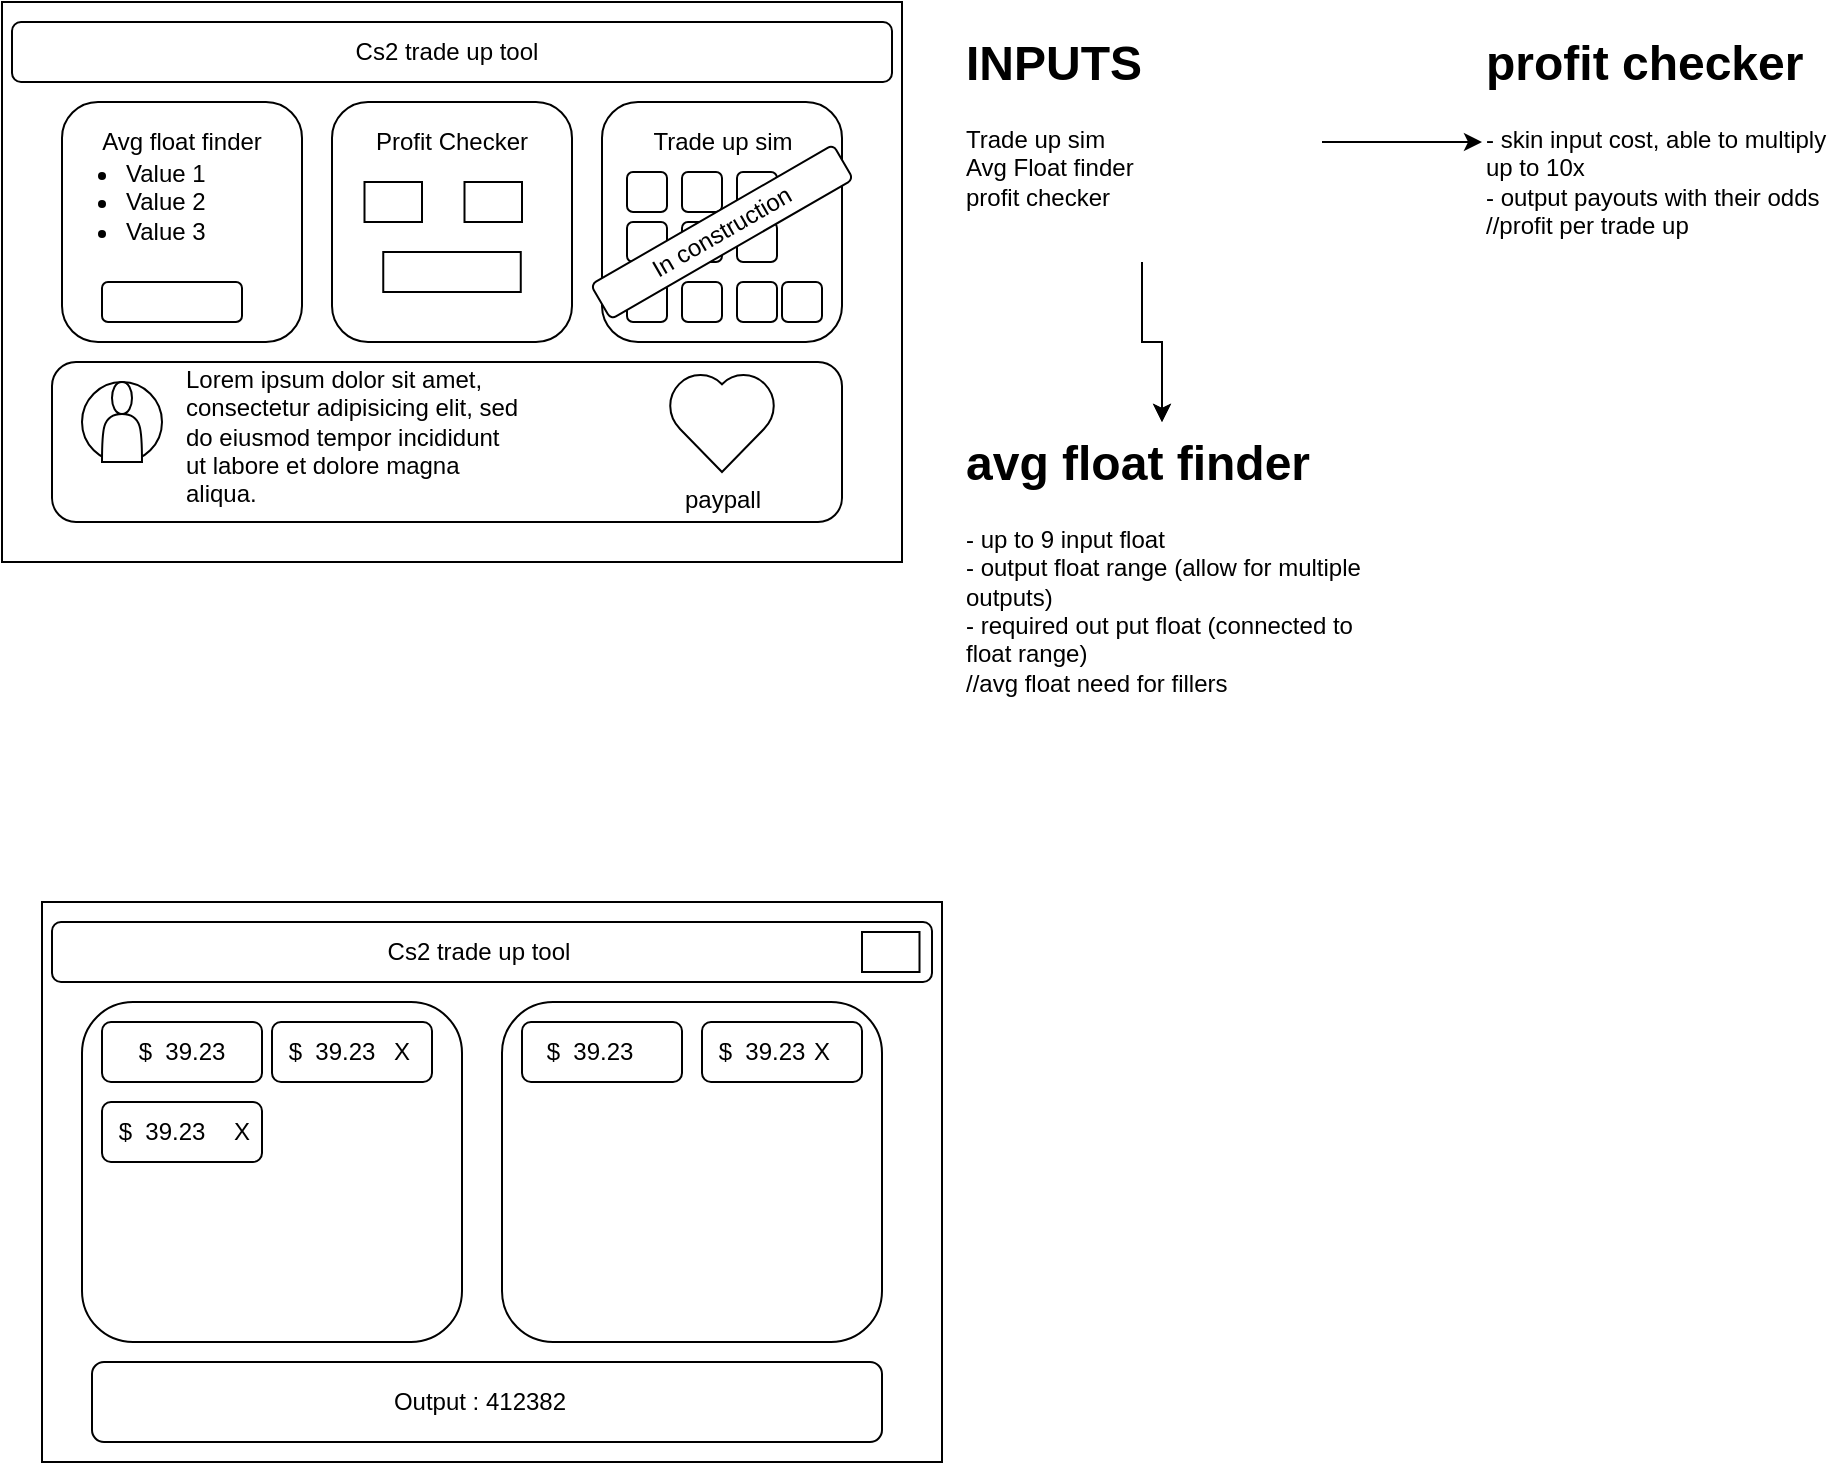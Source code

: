 <mxfile version="24.2.0" type="github">
  <diagram name="Page-1" id="qeSQRNwZgwfq0mH9npL3">
    <mxGraphModel dx="1434" dy="780" grid="1" gridSize="10" guides="1" tooltips="1" connect="1" arrows="1" fold="1" page="1" pageScale="1" pageWidth="850" pageHeight="1100" math="0" shadow="0">
      <root>
        <mxCell id="0" />
        <mxCell id="1" parent="0" />
        <mxCell id="iwS-jbj8646y6b36iZdh-3" value="" style="rounded=0;whiteSpace=wrap;html=1;" parent="1" vertex="1">
          <mxGeometry x="50" y="40" width="450" height="280" as="geometry" />
        </mxCell>
        <mxCell id="iwS-jbj8646y6b36iZdh-6" value="" style="edgeStyle=orthogonalEdgeStyle;rounded=0;orthogonalLoop=1;jettySize=auto;html=1;" parent="1" source="iwS-jbj8646y6b36iZdh-4" target="iwS-jbj8646y6b36iZdh-5" edge="1">
          <mxGeometry relative="1" as="geometry" />
        </mxCell>
        <mxCell id="iwS-jbj8646y6b36iZdh-8" value="" style="edgeStyle=orthogonalEdgeStyle;rounded=0;orthogonalLoop=1;jettySize=auto;html=1;" parent="1" source="iwS-jbj8646y6b36iZdh-4" target="iwS-jbj8646y6b36iZdh-7" edge="1">
          <mxGeometry relative="1" as="geometry" />
        </mxCell>
        <mxCell id="iwS-jbj8646y6b36iZdh-9" value="" style="edgeStyle=orthogonalEdgeStyle;rounded=0;orthogonalLoop=1;jettySize=auto;html=1;" parent="1" source="iwS-jbj8646y6b36iZdh-4" target="iwS-jbj8646y6b36iZdh-5" edge="1">
          <mxGeometry relative="1" as="geometry" />
        </mxCell>
        <mxCell id="iwS-jbj8646y6b36iZdh-4" value="&lt;h1 style=&quot;margin-top: 0px;&quot;&gt;INPUTS&lt;/h1&gt;&lt;div&gt;Trade up sim&lt;/div&gt;&lt;div&gt;Avg Float finder&lt;/div&gt;&lt;div&gt;profit checker&lt;/div&gt;" style="text;html=1;whiteSpace=wrap;overflow=hidden;rounded=0;" parent="1" vertex="1">
          <mxGeometry x="530" y="50" width="180" height="120" as="geometry" />
        </mxCell>
        <mxCell id="iwS-jbj8646y6b36iZdh-5" value="&lt;h1 style=&quot;margin-top: 0px;&quot;&gt;avg float finder&lt;/h1&gt;&lt;div&gt;- up to 9 input float&lt;/div&gt;&lt;div&gt;- output float range (allow for multiple outputs)&lt;/div&gt;&lt;div&gt;- required out put float (connected to float range)&lt;/div&gt;&lt;div&gt;//avg float need for fillers&lt;/div&gt;" style="text;html=1;whiteSpace=wrap;overflow=hidden;rounded=0;" parent="1" vertex="1">
          <mxGeometry x="530" y="250" width="200" height="140" as="geometry" />
        </mxCell>
        <mxCell id="iwS-jbj8646y6b36iZdh-7" value="&lt;h1 style=&quot;margin-top: 0px;&quot;&gt;profit checker&lt;/h1&gt;&lt;div&gt;- skin input cost, able to multiply up to 10x&lt;/div&gt;&lt;div&gt;- output payouts with their odds&lt;/div&gt;&lt;div&gt;//profit per trade up&lt;/div&gt;" style="text;html=1;whiteSpace=wrap;overflow=hidden;rounded=0;" parent="1" vertex="1">
          <mxGeometry x="790" y="50" width="180" height="120" as="geometry" />
        </mxCell>
        <mxCell id="iwS-jbj8646y6b36iZdh-13" value="" style="rounded=1;whiteSpace=wrap;html=1;" parent="1" vertex="1">
          <mxGeometry x="55" y="50" width="440" height="30" as="geometry" />
        </mxCell>
        <mxCell id="iwS-jbj8646y6b36iZdh-14" value="Cs2 trade up tool" style="text;html=1;align=center;verticalAlign=middle;whiteSpace=wrap;rounded=0;" parent="1" vertex="1">
          <mxGeometry x="215" y="50" width="115" height="30" as="geometry" />
        </mxCell>
        <mxCell id="iwS-jbj8646y6b36iZdh-15" value="" style="rounded=1;whiteSpace=wrap;html=1;" parent="1" vertex="1">
          <mxGeometry x="80" y="90" width="120" height="120" as="geometry" />
        </mxCell>
        <mxCell id="iwS-jbj8646y6b36iZdh-17" value="" style="rounded=1;whiteSpace=wrap;html=1;" parent="1" vertex="1">
          <mxGeometry x="215" y="90" width="120" height="120" as="geometry" />
        </mxCell>
        <mxCell id="iwS-jbj8646y6b36iZdh-18" value="" style="rounded=1;whiteSpace=wrap;html=1;" parent="1" vertex="1">
          <mxGeometry x="350" y="90" width="120" height="120" as="geometry" />
        </mxCell>
        <mxCell id="iwS-jbj8646y6b36iZdh-19" value="" style="rounded=1;whiteSpace=wrap;html=1;" parent="1" vertex="1">
          <mxGeometry x="75" y="220" width="395" height="80" as="geometry" />
        </mxCell>
        <mxCell id="iwS-jbj8646y6b36iZdh-20" value="" style="ellipse;whiteSpace=wrap;html=1;aspect=fixed;" parent="1" vertex="1">
          <mxGeometry x="90" y="230" width="40" height="40" as="geometry" />
        </mxCell>
        <mxCell id="iwS-jbj8646y6b36iZdh-21" value="&lt;h1 style=&quot;margin-top: 0px;&quot;&gt;&lt;br&gt;&lt;/h1&gt;&lt;p&gt;Lorem ipsum dolor sit amet, consectetur adipisicing elit, sed do eiusmod tempor incididunt ut labore et dolore magna aliqua.&lt;/p&gt;" style="text;html=1;whiteSpace=wrap;overflow=hidden;rounded=0;" parent="1" vertex="1">
          <mxGeometry x="140" y="170" width="170" height="120" as="geometry" />
        </mxCell>
        <mxCell id="iwS-jbj8646y6b36iZdh-22" value="" style="shape=actor;whiteSpace=wrap;html=1;" parent="1" vertex="1">
          <mxGeometry x="100" y="230" width="20" height="40" as="geometry" />
        </mxCell>
        <mxCell id="iwS-jbj8646y6b36iZdh-23" value="paypall&lt;div&gt;&lt;br&gt;&lt;/div&gt;" style="verticalLabelPosition=bottom;verticalAlign=top;html=1;shape=mxgraph.basic.heart" parent="1" vertex="1">
          <mxGeometry x="382.5" y="225" width="55" height="50" as="geometry" />
        </mxCell>
        <mxCell id="iwS-jbj8646y6b36iZdh-24" value="Avg float finder" style="text;html=1;align=center;verticalAlign=middle;whiteSpace=wrap;rounded=0;" parent="1" vertex="1">
          <mxGeometry x="90" y="95" width="100" height="30" as="geometry" />
        </mxCell>
        <mxCell id="iwS-jbj8646y6b36iZdh-25" value="Profit Checker" style="text;html=1;align=center;verticalAlign=middle;whiteSpace=wrap;rounded=0;" parent="1" vertex="1">
          <mxGeometry x="231.25" y="95" width="87.5" height="30" as="geometry" />
        </mxCell>
        <mxCell id="iwS-jbj8646y6b36iZdh-26" value="Trade up sim" style="text;html=1;align=center;verticalAlign=middle;whiteSpace=wrap;rounded=0;" parent="1" vertex="1">
          <mxGeometry x="373.75" y="95" width="72.5" height="30" as="geometry" />
        </mxCell>
        <mxCell id="iwS-jbj8646y6b36iZdh-27" value="" style="rounded=1;whiteSpace=wrap;html=1;" parent="1" vertex="1">
          <mxGeometry x="362.5" y="125" width="20" height="20" as="geometry" />
        </mxCell>
        <mxCell id="iwS-jbj8646y6b36iZdh-28" value="" style="rounded=1;whiteSpace=wrap;html=1;" parent="1" vertex="1">
          <mxGeometry x="390" y="125" width="20" height="20" as="geometry" />
        </mxCell>
        <mxCell id="iwS-jbj8646y6b36iZdh-29" value="" style="rounded=1;whiteSpace=wrap;html=1;" parent="1" vertex="1">
          <mxGeometry x="417.5" y="125" width="20" height="20" as="geometry" />
        </mxCell>
        <mxCell id="iwS-jbj8646y6b36iZdh-30" value="" style="rounded=1;whiteSpace=wrap;html=1;" parent="1" vertex="1">
          <mxGeometry x="362.5" y="150" width="20" height="20" as="geometry" />
        </mxCell>
        <mxCell id="iwS-jbj8646y6b36iZdh-31" value="" style="rounded=1;whiteSpace=wrap;html=1;" parent="1" vertex="1">
          <mxGeometry x="390" y="150" width="20" height="20" as="geometry" />
        </mxCell>
        <mxCell id="iwS-jbj8646y6b36iZdh-32" value="" style="rounded=1;whiteSpace=wrap;html=1;" parent="1" vertex="1">
          <mxGeometry x="417.5" y="150" width="20" height="20" as="geometry" />
        </mxCell>
        <mxCell id="iwS-jbj8646y6b36iZdh-33" value="" style="rounded=1;whiteSpace=wrap;html=1;" parent="1" vertex="1">
          <mxGeometry x="362.5" y="180" width="20" height="20" as="geometry" />
        </mxCell>
        <mxCell id="iwS-jbj8646y6b36iZdh-34" value="" style="rounded=1;whiteSpace=wrap;html=1;" parent="1" vertex="1">
          <mxGeometry x="390" y="180" width="20" height="20" as="geometry" />
        </mxCell>
        <mxCell id="iwS-jbj8646y6b36iZdh-35" value="" style="rounded=1;whiteSpace=wrap;html=1;" parent="1" vertex="1">
          <mxGeometry x="417.5" y="180" width="20" height="20" as="geometry" />
        </mxCell>
        <mxCell id="iwS-jbj8646y6b36iZdh-36" value="" style="rounded=1;whiteSpace=wrap;html=1;" parent="1" vertex="1">
          <mxGeometry x="440" y="180" width="20" height="20" as="geometry" />
        </mxCell>
        <mxCell id="iwS-jbj8646y6b36iZdh-37" value="In construction" style="rounded=1;whiteSpace=wrap;html=1;rotation=-30;" parent="1" vertex="1">
          <mxGeometry x="340" y="145" width="140" height="20" as="geometry" />
        </mxCell>
        <mxCell id="iwS-jbj8646y6b36iZdh-39" value="" style="rounded=0;whiteSpace=wrap;html=1;" parent="1" vertex="1">
          <mxGeometry x="231.25" y="130" width="28.75" height="20" as="geometry" />
        </mxCell>
        <mxCell id="iwS-jbj8646y6b36iZdh-40" value="" style="rounded=0;whiteSpace=wrap;html=1;" parent="1" vertex="1">
          <mxGeometry x="281.25" y="130" width="28.75" height="20" as="geometry" />
        </mxCell>
        <mxCell id="iwS-jbj8646y6b36iZdh-41" value="" style="rounded=0;whiteSpace=wrap;html=1;" parent="1" vertex="1">
          <mxGeometry x="240.63" y="165" width="68.75" height="20" as="geometry" />
        </mxCell>
        <mxCell id="iwS-jbj8646y6b36iZdh-43" value="&lt;ul&gt;&lt;li&gt;Value 1&lt;/li&gt;&lt;li&gt;Value 2&lt;/li&gt;&lt;li&gt;Value 3&lt;/li&gt;&lt;/ul&gt;" style="text;strokeColor=none;fillColor=none;html=1;whiteSpace=wrap;verticalAlign=middle;overflow=hidden;" parent="1" vertex="1">
          <mxGeometry x="70" y="100" width="100" height="80" as="geometry" />
        </mxCell>
        <mxCell id="iwS-jbj8646y6b36iZdh-44" value="" style="rounded=1;whiteSpace=wrap;html=1;" parent="1" vertex="1">
          <mxGeometry x="100" y="180" width="70" height="20" as="geometry" />
        </mxCell>
        <mxCell id="iwS-jbj8646y6b36iZdh-45" style="edgeStyle=orthogonalEdgeStyle;rounded=0;orthogonalLoop=1;jettySize=auto;html=1;exitX=0.5;exitY=1;exitDx=0;exitDy=0;" parent="1" source="iwS-jbj8646y6b36iZdh-21" target="iwS-jbj8646y6b36iZdh-21" edge="1">
          <mxGeometry relative="1" as="geometry" />
        </mxCell>
        <mxCell id="gavhUYR55zTpYCOOb7RY-1" value="" style="rounded=0;whiteSpace=wrap;html=1;" vertex="1" parent="1">
          <mxGeometry x="70" y="490" width="450" height="280" as="geometry" />
        </mxCell>
        <mxCell id="gavhUYR55zTpYCOOb7RY-2" value="" style="rounded=1;whiteSpace=wrap;html=1;" vertex="1" parent="1">
          <mxGeometry x="75" y="500" width="440" height="30" as="geometry" />
        </mxCell>
        <mxCell id="gavhUYR55zTpYCOOb7RY-3" value="Cs2 trade up tool" style="text;html=1;align=center;verticalAlign=middle;whiteSpace=wrap;rounded=0;" vertex="1" parent="1">
          <mxGeometry x="231.25" y="500" width="115" height="30" as="geometry" />
        </mxCell>
        <mxCell id="gavhUYR55zTpYCOOb7RY-4" value="" style="rounded=0;whiteSpace=wrap;html=1;" vertex="1" parent="1">
          <mxGeometry x="480" y="505" width="28.75" height="20" as="geometry" />
        </mxCell>
        <mxCell id="gavhUYR55zTpYCOOb7RY-5" value="" style="rounded=1;whiteSpace=wrap;html=1;" vertex="1" parent="1">
          <mxGeometry x="90" y="540" width="190" height="170" as="geometry" />
        </mxCell>
        <mxCell id="gavhUYR55zTpYCOOb7RY-6" value="" style="rounded=1;whiteSpace=wrap;html=1;" vertex="1" parent="1">
          <mxGeometry x="300" y="540" width="190" height="170" as="geometry" />
        </mxCell>
        <mxCell id="gavhUYR55zTpYCOOb7RY-7" value="" style="rounded=1;whiteSpace=wrap;html=1;" vertex="1" parent="1">
          <mxGeometry x="95" y="720" width="395" height="40" as="geometry" />
        </mxCell>
        <mxCell id="gavhUYR55zTpYCOOb7RY-8" value="" style="rounded=1;whiteSpace=wrap;html=1;" vertex="1" parent="1">
          <mxGeometry x="100" y="550" width="80" height="30" as="geometry" />
        </mxCell>
        <mxCell id="gavhUYR55zTpYCOOb7RY-9" value="" style="rounded=1;whiteSpace=wrap;html=1;" vertex="1" parent="1">
          <mxGeometry x="185" y="550" width="80" height="30" as="geometry" />
        </mxCell>
        <mxCell id="gavhUYR55zTpYCOOb7RY-10" value="" style="rounded=1;whiteSpace=wrap;html=1;" vertex="1" parent="1">
          <mxGeometry x="100" y="590" width="80" height="30" as="geometry" />
        </mxCell>
        <mxCell id="gavhUYR55zTpYCOOb7RY-11" value="" style="rounded=1;whiteSpace=wrap;html=1;" vertex="1" parent="1">
          <mxGeometry x="310" y="550" width="80" height="30" as="geometry" />
        </mxCell>
        <mxCell id="gavhUYR55zTpYCOOb7RY-12" value="" style="rounded=1;whiteSpace=wrap;html=1;" vertex="1" parent="1">
          <mxGeometry x="400" y="550" width="80" height="30" as="geometry" />
        </mxCell>
        <mxCell id="gavhUYR55zTpYCOOb7RY-13" value="$&amp;nbsp; 39.23" style="text;html=1;align=center;verticalAlign=middle;whiteSpace=wrap;rounded=0;" vertex="1" parent="1">
          <mxGeometry x="110" y="550" width="60" height="30" as="geometry" />
        </mxCell>
        <mxCell id="gavhUYR55zTpYCOOb7RY-14" value="X" style="text;html=1;align=center;verticalAlign=middle;whiteSpace=wrap;rounded=0;" vertex="1" parent="1">
          <mxGeometry x="220" y="550" width="60" height="30" as="geometry" />
        </mxCell>
        <mxCell id="gavhUYR55zTpYCOOb7RY-15" value="X" style="text;html=1;align=center;verticalAlign=middle;whiteSpace=wrap;rounded=0;" vertex="1" parent="1">
          <mxGeometry x="140" y="590" width="60" height="30" as="geometry" />
        </mxCell>
        <mxCell id="gavhUYR55zTpYCOOb7RY-16" value="$&amp;nbsp; 39.23" style="text;html=1;align=center;verticalAlign=middle;whiteSpace=wrap;rounded=0;" vertex="1" parent="1">
          <mxGeometry x="185" y="550" width="60" height="30" as="geometry" />
        </mxCell>
        <mxCell id="gavhUYR55zTpYCOOb7RY-17" value="$&amp;nbsp; 39.23" style="text;html=1;align=center;verticalAlign=middle;whiteSpace=wrap;rounded=0;" vertex="1" parent="1">
          <mxGeometry x="100" y="590" width="60" height="30" as="geometry" />
        </mxCell>
        <mxCell id="gavhUYR55zTpYCOOb7RY-18" value="$&amp;nbsp; 39.23" style="text;html=1;align=center;verticalAlign=middle;whiteSpace=wrap;rounded=0;" vertex="1" parent="1">
          <mxGeometry x="313.75" y="550" width="60" height="30" as="geometry" />
        </mxCell>
        <mxCell id="gavhUYR55zTpYCOOb7RY-19" value="$&amp;nbsp; 39.23" style="text;html=1;align=center;verticalAlign=middle;whiteSpace=wrap;rounded=0;" vertex="1" parent="1">
          <mxGeometry x="400" y="550" width="60" height="30" as="geometry" />
        </mxCell>
        <mxCell id="gavhUYR55zTpYCOOb7RY-20" value="X" style="text;html=1;align=center;verticalAlign=middle;whiteSpace=wrap;rounded=0;" vertex="1" parent="1">
          <mxGeometry x="430" y="550" width="60" height="30" as="geometry" />
        </mxCell>
        <mxCell id="gavhUYR55zTpYCOOb7RY-21" value="Output : 412382" style="text;html=1;align=center;verticalAlign=middle;whiteSpace=wrap;rounded=0;" vertex="1" parent="1">
          <mxGeometry x="228.75" y="725" width="120" height="30" as="geometry" />
        </mxCell>
      </root>
    </mxGraphModel>
  </diagram>
</mxfile>
